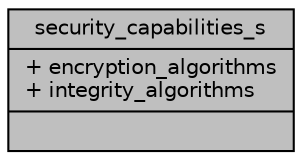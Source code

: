 digraph "security_capabilities_s"
{
 // LATEX_PDF_SIZE
  edge [fontname="Helvetica",fontsize="10",labelfontname="Helvetica",labelfontsize="10"];
  node [fontname="Helvetica",fontsize="10",shape=record];
  Node1 [label="{security_capabilities_s\n|+ encryption_algorithms\l+ integrity_algorithms\l|}",height=0.2,width=0.4,color="black", fillcolor="grey75", style="filled", fontcolor="black",tooltip=" "];
}
